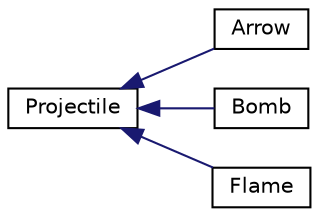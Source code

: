 digraph "Graphical Class Hierarchy"
{
 // LATEX_PDF_SIZE
  edge [fontname="Helvetica",fontsize="10",labelfontname="Helvetica",labelfontsize="10"];
  node [fontname="Helvetica",fontsize="10",shape=record];
  rankdir="LR";
  Node0 [label="Projectile",height=0.2,width=0.4,color="black", fillcolor="white", style="filled",URL="$classProjectile.html",tooltip="Abstract class for different types of projectiles. Only tower class creates projectiles."];
  Node0 -> Node1 [dir="back",color="midnightblue",fontsize="10",style="solid",fontname="Helvetica"];
  Node1 [label="Arrow",height=0.2,width=0.4,color="black", fillcolor="white", style="filled",URL="$classArrow.html",tooltip="Basic projectile class, deals damage to single enemy once."];
  Node0 -> Node2 [dir="back",color="midnightblue",fontsize="10",style="solid",fontname="Helvetica"];
  Node2 [label="Bomb",height=0.2,width=0.4,color="black", fillcolor="white", style="filled",URL="$classBomb.html",tooltip="Class for bomb type projectile. Bomb deals damage in a radius determined by range parameter."];
  Node0 -> Node3 [dir="back",color="midnightblue",fontsize="10",style="solid",fontname="Helvetica"];
  Node3 [label="Flame",height=0.2,width=0.4,color="black", fillcolor="white", style="filled",URL="$classFlame.html",tooltip="Class for flame type projectile. Flame deals damage during multiple ticks. The duration is determined..."];
}

